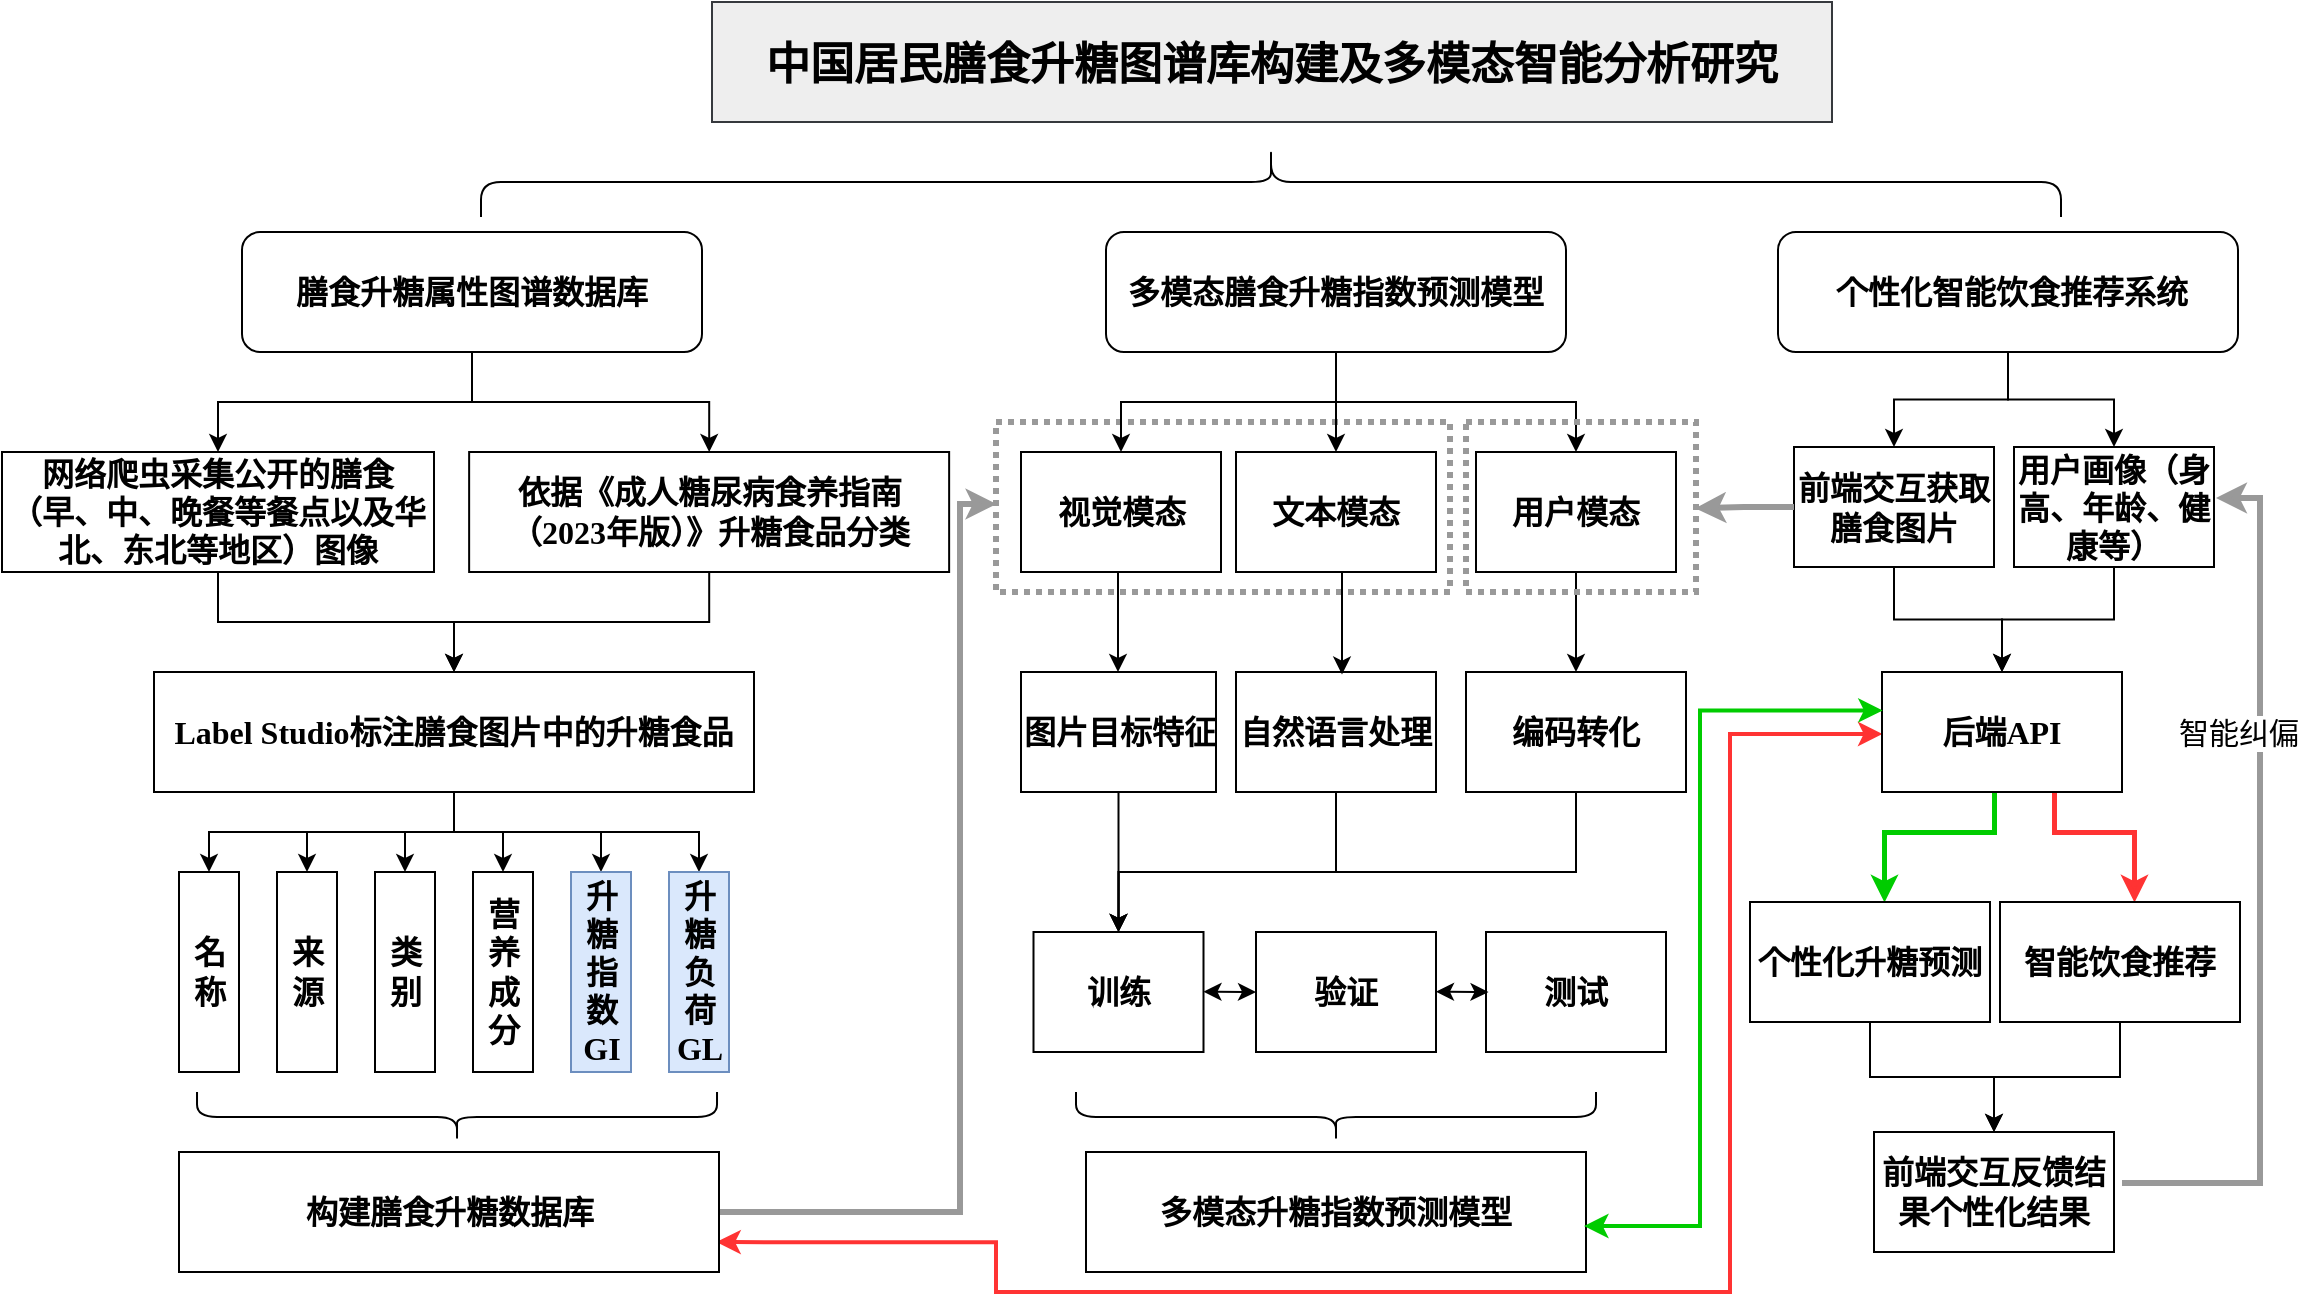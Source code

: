 <mxfile version="24.7.7">
  <diagram name="第 1 页" id="-jS1P5-Xdvzl0pR49Ahn">
    <mxGraphModel dx="1659" dy="836" grid="0" gridSize="10" guides="1" tooltips="1" connect="1" arrows="1" fold="1" page="1" pageScale="1" pageWidth="1169" pageHeight="827" math="0" shadow="0">
      <root>
        <mxCell id="0" />
        <mxCell id="1" parent="0" />
        <mxCell id="DiIkO0uf2c-P3quQkoNO-45" value="" style="verticalLabelPosition=bottom;verticalAlign=top;html=1;shape=mxgraph.basic.rect;fillColor2=none;strokeWidth=3;size=20;indent=5;fillColor=none;dashed=1;dashPattern=1 1;strokeColor=#999999;perimeterSpacing=4;" parent="1" vertex="1">
          <mxGeometry x="509" y="225" width="227" height="85" as="geometry" />
        </mxCell>
        <mxCell id="DiIkO0uf2c-P3quQkoNO-2" value="&lt;p class=&quot;MsoNormal&quot;&gt;&lt;span style=&quot;mso-spacerun:&#39;yes&#39;;font-family:微软雅黑;color:rgb(0,0,0);&lt;br/&gt;font-size:10.5pt;&quot;&gt;&lt;font face=&quot;微软雅黑&quot; style=&quot;font-size: 22px;&quot;&gt;&lt;b&gt;&lt;font style=&quot;font-size: 22px;&quot;&gt;中国居民膳食升糖图谱库构建及多模态&lt;/font&gt;智能分析研究&lt;/b&gt;&lt;/font&gt;&lt;/span&gt;&lt;/p&gt;" style="text;whiteSpace=wrap;html=1;fillColor=#eeeeee;strokeColor=#36393d;align=center;" parent="1" vertex="1">
          <mxGeometry x="367" y="15" width="560" height="60" as="geometry" />
        </mxCell>
        <mxCell id="DiIkO0uf2c-P3quQkoNO-24" style="edgeStyle=orthogonalEdgeStyle;rounded=0;orthogonalLoop=1;jettySize=auto;html=1;" parent="1" source="DiIkO0uf2c-P3quQkoNO-3" target="DiIkO0uf2c-P3quQkoNO-14" edge="1">
          <mxGeometry relative="1" as="geometry" />
        </mxCell>
        <mxCell id="DiIkO0uf2c-P3quQkoNO-25" style="edgeStyle=orthogonalEdgeStyle;rounded=0;orthogonalLoop=1;jettySize=auto;html=1;" parent="1" source="DiIkO0uf2c-P3quQkoNO-3" target="DiIkO0uf2c-P3quQkoNO-16" edge="1">
          <mxGeometry relative="1" as="geometry" />
        </mxCell>
        <mxCell id="DiIkO0uf2c-P3quQkoNO-3" value="&lt;p style=&quot;font-size: medium; text-align: start; text-indent: 0pt; margin-left: 0pt;&quot; class=&quot;15&quot;&gt;&lt;b&gt;&lt;span style=&quot;font-family: 宋体; font-size: 12pt;&quot;&gt;膳食升糖属性图谱数据库&lt;/span&gt;&lt;/b&gt;&lt;b&gt;&lt;span style=&quot;font-family: 宋体; font-size: 12pt;&quot;&gt;&lt;/span&gt;&lt;/b&gt;&lt;/p&gt;" style="rounded=1;whiteSpace=wrap;html=1;" parent="1" vertex="1">
          <mxGeometry x="132" y="130" width="230" height="60" as="geometry" />
        </mxCell>
        <mxCell id="DiIkO0uf2c-P3quQkoNO-42" style="edgeStyle=orthogonalEdgeStyle;rounded=0;orthogonalLoop=1;jettySize=auto;html=1;entryX=0.5;entryY=0;entryDx=0;entryDy=0;" parent="1" source="DiIkO0uf2c-P3quQkoNO-4" target="DiIkO0uf2c-P3quQkoNO-39" edge="1">
          <mxGeometry relative="1" as="geometry" />
        </mxCell>
        <mxCell id="DiIkO0uf2c-P3quQkoNO-43" style="edgeStyle=orthogonalEdgeStyle;rounded=0;orthogonalLoop=1;jettySize=auto;html=1;" parent="1" source="DiIkO0uf2c-P3quQkoNO-4" target="DiIkO0uf2c-P3quQkoNO-40" edge="1">
          <mxGeometry relative="1" as="geometry" />
        </mxCell>
        <mxCell id="DiIkO0uf2c-P3quQkoNO-44" style="edgeStyle=orthogonalEdgeStyle;rounded=0;orthogonalLoop=1;jettySize=auto;html=1;entryX=0.5;entryY=0;entryDx=0;entryDy=0;" parent="1" source="DiIkO0uf2c-P3quQkoNO-4" target="DiIkO0uf2c-P3quQkoNO-41" edge="1">
          <mxGeometry relative="1" as="geometry" />
        </mxCell>
        <mxCell id="DiIkO0uf2c-P3quQkoNO-4" value="&lt;p style=&quot;font-size: medium; text-align: start; text-indent: 0pt; margin-left: 0pt;&quot; class=&quot;15&quot;&gt;&lt;b&gt;&lt;span style=&quot;font-family: 宋体; font-size: 12pt;&quot;&gt;多模态膳食升糖指数预测模型&lt;/span&gt;&lt;/b&gt;&lt;span style=&quot;font-family: 宋体; font-size: 12pt;&quot;&gt;&lt;/span&gt;&lt;/p&gt;" style="rounded=1;whiteSpace=wrap;html=1;" parent="1" vertex="1">
          <mxGeometry x="564" y="130" width="230" height="60" as="geometry" />
        </mxCell>
        <mxCell id="Oeq_bWthdCo95u5kQMNW-22" style="edgeStyle=orthogonalEdgeStyle;rounded=0;orthogonalLoop=1;jettySize=auto;html=1;" edge="1" parent="1" source="DiIkO0uf2c-P3quQkoNO-5" target="Oeq_bWthdCo95u5kQMNW-2">
          <mxGeometry relative="1" as="geometry" />
        </mxCell>
        <mxCell id="Oeq_bWthdCo95u5kQMNW-23" style="edgeStyle=orthogonalEdgeStyle;rounded=0;orthogonalLoop=1;jettySize=auto;html=1;" edge="1" parent="1" source="DiIkO0uf2c-P3quQkoNO-5" target="Oeq_bWthdCo95u5kQMNW-1">
          <mxGeometry relative="1" as="geometry" />
        </mxCell>
        <mxCell id="DiIkO0uf2c-P3quQkoNO-5" value="&lt;p style=&quot;font-size: medium; text-align: start; text-indent: 0pt; margin-left: 0pt;&quot; class=&quot;15&quot;&gt;&lt;b&gt;&lt;span style=&quot;font-family: &amp;quot;Times New Roman&amp;quot;; font-size: 12pt;&quot;&gt;&amp;nbsp;&lt;/span&gt;&lt;/b&gt;&lt;b&gt;&lt;span style=&quot;font-family: 宋体; font-size: 12pt;&quot;&gt;个性化智能饮食推荐系统&lt;/span&gt;&lt;/b&gt;&lt;/p&gt;" style="rounded=1;whiteSpace=wrap;html=1;" parent="1" vertex="1">
          <mxGeometry x="900" y="130" width="230" height="60" as="geometry" />
        </mxCell>
        <mxCell id="DiIkO0uf2c-P3quQkoNO-11" value="" style="shape=curlyBracket;whiteSpace=wrap;html=1;rounded=1;labelPosition=left;verticalLabelPosition=middle;align=right;verticalAlign=middle;rotation=90;size=0.5;" parent="1" vertex="1">
          <mxGeometry x="629" y="-290" width="35" height="790" as="geometry" />
        </mxCell>
        <mxCell id="DiIkO0uf2c-P3quQkoNO-26" style="edgeStyle=orthogonalEdgeStyle;rounded=0;orthogonalLoop=1;jettySize=auto;html=1;entryX=0.5;entryY=0;entryDx=0;entryDy=0;" parent="1" source="DiIkO0uf2c-P3quQkoNO-14" target="DiIkO0uf2c-P3quQkoNO-15" edge="1">
          <mxGeometry relative="1" as="geometry" />
        </mxCell>
        <mxCell id="DiIkO0uf2c-P3quQkoNO-14" value="&lt;b style=&quot;font-family: 宋体; font-size: 16px; text-align: start;&quot;&gt;网络爬虫采集公开的膳食（早、中、晚餐等餐点以及华北、东北等地区）图像&lt;/b&gt;" style="rounded=0;whiteSpace=wrap;html=1;" parent="1" vertex="1">
          <mxGeometry x="12" y="240" width="216" height="60" as="geometry" />
        </mxCell>
        <mxCell id="DiIkO0uf2c-P3quQkoNO-31" style="edgeStyle=orthogonalEdgeStyle;rounded=0;orthogonalLoop=1;jettySize=auto;html=1;entryX=0.5;entryY=0;entryDx=0;entryDy=0;" parent="1" source="DiIkO0uf2c-P3quQkoNO-15" target="DiIkO0uf2c-P3quQkoNO-18" edge="1">
          <mxGeometry relative="1" as="geometry" />
        </mxCell>
        <mxCell id="DiIkO0uf2c-P3quQkoNO-32" style="edgeStyle=orthogonalEdgeStyle;rounded=0;orthogonalLoop=1;jettySize=auto;html=1;" parent="1" source="DiIkO0uf2c-P3quQkoNO-15" target="DiIkO0uf2c-P3quQkoNO-19" edge="1">
          <mxGeometry relative="1" as="geometry" />
        </mxCell>
        <mxCell id="DiIkO0uf2c-P3quQkoNO-33" style="edgeStyle=orthogonalEdgeStyle;rounded=0;orthogonalLoop=1;jettySize=auto;html=1;entryX=0.5;entryY=0;entryDx=0;entryDy=0;" parent="1" source="DiIkO0uf2c-P3quQkoNO-15" target="DiIkO0uf2c-P3quQkoNO-20" edge="1">
          <mxGeometry relative="1" as="geometry" />
        </mxCell>
        <mxCell id="DiIkO0uf2c-P3quQkoNO-34" style="edgeStyle=orthogonalEdgeStyle;rounded=0;orthogonalLoop=1;jettySize=auto;html=1;entryX=0.5;entryY=0;entryDx=0;entryDy=0;" parent="1" source="DiIkO0uf2c-P3quQkoNO-15" target="DiIkO0uf2c-P3quQkoNO-21" edge="1">
          <mxGeometry relative="1" as="geometry" />
        </mxCell>
        <mxCell id="DiIkO0uf2c-P3quQkoNO-35" style="edgeStyle=orthogonalEdgeStyle;rounded=0;orthogonalLoop=1;jettySize=auto;html=1;entryX=0.5;entryY=0;entryDx=0;entryDy=0;" parent="1" source="DiIkO0uf2c-P3quQkoNO-15" target="DiIkO0uf2c-P3quQkoNO-22" edge="1">
          <mxGeometry relative="1" as="geometry" />
        </mxCell>
        <mxCell id="DiIkO0uf2c-P3quQkoNO-36" style="edgeStyle=orthogonalEdgeStyle;rounded=0;orthogonalLoop=1;jettySize=auto;html=1;entryX=0.5;entryY=0;entryDx=0;entryDy=0;" parent="1" source="DiIkO0uf2c-P3quQkoNO-15" target="DiIkO0uf2c-P3quQkoNO-23" edge="1">
          <mxGeometry relative="1" as="geometry" />
        </mxCell>
        <mxCell id="DiIkO0uf2c-P3quQkoNO-15" value="&lt;div style=&quot;text-align: start;&quot;&gt;&lt;font style=&quot;font-size: 16px;&quot; face=&quot;宋体&quot;&gt;&lt;b&gt;&lt;span style=&quot;background-color: initial;&quot;&gt;Label Studio&lt;/span&gt;&lt;span style=&quot;background-color: initial; font-size: 16px;&quot;&gt;标注膳食图片中的升糖食品&lt;/span&gt;&lt;/b&gt;&lt;/font&gt;&lt;/div&gt;" style="rounded=0;whiteSpace=wrap;html=1;" parent="1" vertex="1">
          <mxGeometry x="88" y="350" width="300" height="60" as="geometry" />
        </mxCell>
        <mxCell id="DiIkO0uf2c-P3quQkoNO-27" style="edgeStyle=orthogonalEdgeStyle;rounded=0;orthogonalLoop=1;jettySize=auto;html=1;" parent="1" source="DiIkO0uf2c-P3quQkoNO-16" target="DiIkO0uf2c-P3quQkoNO-15" edge="1">
          <mxGeometry relative="1" as="geometry" />
        </mxCell>
        <mxCell id="DiIkO0uf2c-P3quQkoNO-16" value="&lt;p style=&quot;margin: 0pt 0pt 0.0pt; vertical-align: baseline; font-size: 16px;&quot; class=&quot;MsoNormal&quot;&gt;&lt;font style=&quot;font-size: 16px;&quot; face=&quot;宋体&quot;&gt;&lt;b&gt;&lt;span style=&quot;&quot;&gt;&lt;font style=&quot;font-size: 16px;&quot;&gt;&lt;font style=&quot;font-size: 16px;&quot;&gt;依据《成人糖尿病食养指南（&lt;/font&gt;&lt;font style=&quot;font-size: 16px;&quot;&gt;2023年版）》升糖&lt;/font&gt;&lt;/font&gt;&lt;/span&gt;&lt;span style=&quot;text-align: start; background-color: initial;&quot;&gt;食品分类&lt;/span&gt;&lt;/b&gt;&lt;/font&gt;&lt;/p&gt;" style="rounded=0;whiteSpace=wrap;html=1;align=center;" parent="1" vertex="1">
          <mxGeometry x="245.57" y="240" width="240" height="60" as="geometry" />
        </mxCell>
        <mxCell id="DiIkO0uf2c-P3quQkoNO-38" style="edgeStyle=orthogonalEdgeStyle;rounded=0;orthogonalLoop=1;jettySize=auto;html=1;entryX=0.018;entryY=0.484;entryDx=0;entryDy=0;entryPerimeter=0;strokeColor=#999999;strokeWidth=3;" parent="1" source="DiIkO0uf2c-P3quQkoNO-17" target="DiIkO0uf2c-P3quQkoNO-45" edge="1">
          <mxGeometry relative="1" as="geometry">
            <mxPoint x="557" y="360" as="targetPoint" />
            <Array as="points">
              <mxPoint x="491" y="620" />
              <mxPoint x="491" y="266" />
            </Array>
          </mxGeometry>
        </mxCell>
        <mxCell id="Oeq_bWthdCo95u5kQMNW-12" style="edgeStyle=orthogonalEdgeStyle;rounded=0;orthogonalLoop=1;jettySize=auto;html=1;exitX=0.995;exitY=0.751;exitDx=0;exitDy=0;strokeColor=#FF3333;strokeWidth=2;entryX=0.002;entryY=0.516;entryDx=0;entryDy=0;entryPerimeter=0;startArrow=classic;startFill=1;exitPerimeter=0;" edge="1" parent="1" source="DiIkO0uf2c-P3quQkoNO-17" target="Oeq_bWthdCo95u5kQMNW-3">
          <mxGeometry relative="1" as="geometry">
            <mxPoint x="388.6" y="635" as="sourcePoint" />
            <mxPoint x="984" y="381.14" as="targetPoint" />
            <Array as="points">
              <mxPoint x="509" y="635" />
              <mxPoint x="509" y="660" />
              <mxPoint x="876" y="660" />
              <mxPoint x="876" y="381" />
            </Array>
          </mxGeometry>
        </mxCell>
        <mxCell id="DiIkO0uf2c-P3quQkoNO-17" value="&lt;div style=&quot;text-align: start;&quot;&gt;&lt;font face=&quot;宋体&quot;&gt;&lt;span style=&quot;font-size: 16px;&quot;&gt;&lt;b&gt;构建膳食升糖数据库&lt;/b&gt;&lt;/span&gt;&lt;/font&gt;&lt;/div&gt;" style="rounded=0;whiteSpace=wrap;html=1;" parent="1" vertex="1">
          <mxGeometry x="100.5" y="590" width="270" height="60" as="geometry" />
        </mxCell>
        <mxCell id="DiIkO0uf2c-P3quQkoNO-18" value="&lt;div style=&quot;&quot;&gt;&lt;span style=&quot;background-color: initial; font-size: 16px;&quot;&gt;&lt;font face=&quot;宋体&quot;&gt;&lt;b&gt;名称&lt;/b&gt;&lt;/font&gt;&lt;/span&gt;&lt;/div&gt;" style="rounded=0;whiteSpace=wrap;html=1;flipV=0;align=center;" parent="1" vertex="1">
          <mxGeometry x="100.5" y="450" width="30" height="100" as="geometry" />
        </mxCell>
        <mxCell id="DiIkO0uf2c-P3quQkoNO-19" value="&lt;div style=&quot;&quot;&gt;&lt;span style=&quot;background-color: initial; font-size: 16px;&quot;&gt;&lt;font face=&quot;宋体&quot;&gt;&lt;b&gt;来源&lt;/b&gt;&lt;/font&gt;&lt;/span&gt;&lt;/div&gt;" style="rounded=0;whiteSpace=wrap;html=1;flipV=0;align=center;" parent="1" vertex="1">
          <mxGeometry x="149.5" y="450" width="30" height="100" as="geometry" />
        </mxCell>
        <mxCell id="DiIkO0uf2c-P3quQkoNO-20" value="&lt;div style=&quot;&quot;&gt;&lt;span style=&quot;background-color: initial; font-size: 16px;&quot;&gt;&lt;font face=&quot;宋体&quot;&gt;&lt;b&gt;类别&lt;/b&gt;&lt;/font&gt;&lt;/span&gt;&lt;/div&gt;" style="rounded=0;whiteSpace=wrap;html=1;flipV=0;align=center;" parent="1" vertex="1">
          <mxGeometry x="198.5" y="450" width="30" height="100" as="geometry" />
        </mxCell>
        <mxCell id="DiIkO0uf2c-P3quQkoNO-21" value="&lt;div style=&quot;&quot;&gt;&lt;span style=&quot;background-color: initial; font-size: 16px;&quot;&gt;&lt;font face=&quot;宋体&quot;&gt;&lt;b&gt;营养成分&lt;/b&gt;&lt;/font&gt;&lt;/span&gt;&lt;/div&gt;" style="rounded=0;whiteSpace=wrap;html=1;flipV=0;align=center;" parent="1" vertex="1">
          <mxGeometry x="247.5" y="450" width="30" height="100" as="geometry" />
        </mxCell>
        <mxCell id="DiIkO0uf2c-P3quQkoNO-22" value="&lt;div style=&quot;&quot;&gt;&lt;span style=&quot;background-color: initial; font-size: 16px;&quot;&gt;&lt;font face=&quot;宋体&quot;&gt;&lt;b&gt;升糖指数GI&lt;/b&gt;&lt;/font&gt;&lt;/span&gt;&lt;/div&gt;" style="rounded=0;whiteSpace=wrap;html=1;flipV=0;align=center;fillColor=#dae8fc;strokeColor=#6c8ebf;" parent="1" vertex="1">
          <mxGeometry x="296.5" y="450" width="30" height="100" as="geometry" />
        </mxCell>
        <mxCell id="DiIkO0uf2c-P3quQkoNO-23" value="&lt;div style=&quot;&quot;&gt;&lt;span style=&quot;background-color: initial; font-size: 16px;&quot;&gt;&lt;font face=&quot;宋体&quot;&gt;&lt;b&gt;升糖负荷GL&lt;/b&gt;&lt;/font&gt;&lt;/span&gt;&lt;/div&gt;" style="rounded=0;whiteSpace=wrap;html=1;flipV=0;align=center;fillColor=#dae8fc;strokeColor=#6c8ebf;" parent="1" vertex="1">
          <mxGeometry x="345.5" y="450" width="30" height="100" as="geometry" />
        </mxCell>
        <mxCell id="DiIkO0uf2c-P3quQkoNO-29" value="" style="shape=curlyBracket;whiteSpace=wrap;html=1;rounded=1;labelPosition=left;verticalLabelPosition=middle;align=right;verticalAlign=middle;rotation=-90;" parent="1" vertex="1">
          <mxGeometry x="227.07" y="442.45" width="24.88" height="260" as="geometry" />
        </mxCell>
        <mxCell id="DiIkO0uf2c-P3quQkoNO-49" value="" style="edgeStyle=orthogonalEdgeStyle;rounded=0;orthogonalLoop=1;jettySize=auto;html=1;" parent="1" source="DiIkO0uf2c-P3quQkoNO-39" target="DiIkO0uf2c-P3quQkoNO-46" edge="1">
          <mxGeometry relative="1" as="geometry">
            <Array as="points">
              <mxPoint x="570" y="310" />
              <mxPoint x="570" y="310" />
            </Array>
          </mxGeometry>
        </mxCell>
        <mxCell id="DiIkO0uf2c-P3quQkoNO-39" value="&lt;p style=&quot;margin: 0pt 0pt 0.0pt; vertical-align: baseline; font-size: 16px;&quot; class=&quot;MsoNormal&quot;&gt;&lt;font face=&quot;宋体&quot;&gt;&lt;b&gt;视觉模态&lt;/b&gt;&lt;/font&gt;&lt;/p&gt;" style="rounded=0;whiteSpace=wrap;html=1;align=center;" parent="1" vertex="1">
          <mxGeometry x="521.5" y="240" width="100" height="60" as="geometry" />
        </mxCell>
        <mxCell id="DiIkO0uf2c-P3quQkoNO-40" value="&lt;p style=&quot;margin: 0pt 0pt 0.0pt; vertical-align: baseline; font-size: 16px;&quot; class=&quot;MsoNormal&quot;&gt;&lt;font face=&quot;宋体&quot;&gt;&lt;b&gt;文本模态&lt;/b&gt;&lt;/font&gt;&lt;/p&gt;" style="rounded=0;whiteSpace=wrap;html=1;align=center;" parent="1" vertex="1">
          <mxGeometry x="629" y="240" width="100" height="60" as="geometry" />
        </mxCell>
        <mxCell id="DiIkO0uf2c-P3quQkoNO-52" style="edgeStyle=orthogonalEdgeStyle;rounded=0;orthogonalLoop=1;jettySize=auto;html=1;entryX=0.5;entryY=0;entryDx=0;entryDy=0;" parent="1" source="DiIkO0uf2c-P3quQkoNO-41" target="DiIkO0uf2c-P3quQkoNO-48" edge="1">
          <mxGeometry relative="1" as="geometry" />
        </mxCell>
        <mxCell id="DiIkO0uf2c-P3quQkoNO-41" value="&lt;p style=&quot;margin: 0pt 0pt 0.0pt; vertical-align: baseline; font-size: 16px;&quot; class=&quot;MsoNormal&quot;&gt;&lt;font face=&quot;宋体&quot;&gt;&lt;b&gt;用户模态&lt;/b&gt;&lt;/font&gt;&lt;/p&gt;" style="rounded=0;whiteSpace=wrap;html=1;align=center;" parent="1" vertex="1">
          <mxGeometry x="749" y="240" width="100" height="60" as="geometry" />
        </mxCell>
        <mxCell id="DiIkO0uf2c-P3quQkoNO-68" style="edgeStyle=orthogonalEdgeStyle;rounded=0;orthogonalLoop=1;jettySize=auto;html=1;entryX=0.5;entryY=0;entryDx=0;entryDy=0;" parent="1" source="DiIkO0uf2c-P3quQkoNO-46" target="DiIkO0uf2c-P3quQkoNO-53" edge="1">
          <mxGeometry relative="1" as="geometry" />
        </mxCell>
        <mxCell id="DiIkO0uf2c-P3quQkoNO-46" value="&lt;p style=&quot;margin: 0pt 0pt 0.0pt; vertical-align: baseline; font-size: 16px;&quot; class=&quot;MsoNormal&quot;&gt;&lt;font face=&quot;宋体&quot;&gt;&lt;b&gt;图片目标特征&lt;/b&gt;&lt;/font&gt;&lt;/p&gt;" style="rounded=0;whiteSpace=wrap;html=1;align=center;" parent="1" vertex="1">
          <mxGeometry x="521.5" y="350" width="97.5" height="60" as="geometry" />
        </mxCell>
        <mxCell id="DiIkO0uf2c-P3quQkoNO-67" style="edgeStyle=orthogonalEdgeStyle;rounded=0;orthogonalLoop=1;jettySize=auto;html=1;entryX=0.5;entryY=0;entryDx=0;entryDy=0;" parent="1" source="DiIkO0uf2c-P3quQkoNO-47" target="DiIkO0uf2c-P3quQkoNO-53" edge="1">
          <mxGeometry relative="1" as="geometry">
            <Array as="points">
              <mxPoint x="679" y="450" />
              <mxPoint x="570" y="450" />
            </Array>
          </mxGeometry>
        </mxCell>
        <mxCell id="DiIkO0uf2c-P3quQkoNO-47" value="&lt;p style=&quot;margin: 0pt 0pt 0.0pt; vertical-align: baseline; font-size: 16px;&quot; class=&quot;MsoNormal&quot;&gt;&lt;font face=&quot;宋体&quot;&gt;&lt;b&gt;自然语言处理&lt;/b&gt;&lt;/font&gt;&lt;/p&gt;" style="rounded=0;whiteSpace=wrap;html=1;align=center;" parent="1" vertex="1">
          <mxGeometry x="629" y="350" width="100" height="60" as="geometry" />
        </mxCell>
        <mxCell id="DiIkO0uf2c-P3quQkoNO-66" style="edgeStyle=orthogonalEdgeStyle;rounded=0;orthogonalLoop=1;jettySize=auto;html=1;entryX=0.5;entryY=0;entryDx=0;entryDy=0;" parent="1" source="DiIkO0uf2c-P3quQkoNO-48" target="DiIkO0uf2c-P3quQkoNO-53" edge="1">
          <mxGeometry relative="1" as="geometry">
            <Array as="points">
              <mxPoint x="799" y="450" />
              <mxPoint x="570" y="450" />
            </Array>
          </mxGeometry>
        </mxCell>
        <mxCell id="DiIkO0uf2c-P3quQkoNO-48" value="&lt;p style=&quot;margin: 0pt 0pt 0.0pt; vertical-align: baseline; font-size: 16px;&quot; class=&quot;MsoNormal&quot;&gt;&lt;font face=&quot;宋体&quot;&gt;&lt;b&gt;编码转化&lt;/b&gt;&lt;/font&gt;&lt;/p&gt;" style="rounded=0;whiteSpace=wrap;html=1;align=center;" parent="1" vertex="1">
          <mxGeometry x="744" y="350" width="110" height="60" as="geometry" />
        </mxCell>
        <mxCell id="DiIkO0uf2c-P3quQkoNO-51" style="edgeStyle=orthogonalEdgeStyle;rounded=0;orthogonalLoop=1;jettySize=auto;html=1;entryX=0.452;entryY=0.022;entryDx=0;entryDy=0;entryPerimeter=0;" parent="1" edge="1">
          <mxGeometry relative="1" as="geometry">
            <mxPoint x="685.81" y="300.0" as="sourcePoint" />
            <mxPoint x="681.01" y="351.32" as="targetPoint" />
            <Array as="points">
              <mxPoint x="682" y="300" />
              <mxPoint x="682" y="351" />
            </Array>
          </mxGeometry>
        </mxCell>
        <mxCell id="DiIkO0uf2c-P3quQkoNO-53" value="&lt;p style=&quot;margin: 0pt 0pt 0.0pt; vertical-align: baseline; font-size: 16px;&quot; class=&quot;MsoNormal&quot;&gt;&lt;font face=&quot;宋体&quot;&gt;&lt;b&gt;训练&lt;/b&gt;&lt;/font&gt;&lt;/p&gt;" style="rounded=0;whiteSpace=wrap;html=1;align=center;" parent="1" vertex="1">
          <mxGeometry x="527.75" y="480" width="85" height="60" as="geometry" />
        </mxCell>
        <mxCell id="DiIkO0uf2c-P3quQkoNO-57" value="&lt;p style=&quot;margin: 0pt 0pt 0.0pt; vertical-align: baseline; font-size: 16px;&quot; class=&quot;MsoNormal&quot;&gt;&lt;font face=&quot;宋体&quot;&gt;&lt;b&gt;多模态升糖指数预测模型&lt;/b&gt;&lt;/font&gt;&lt;/p&gt;" style="rounded=0;whiteSpace=wrap;html=1;align=center;" parent="1" vertex="1">
          <mxGeometry x="554" y="590" width="250" height="60" as="geometry" />
        </mxCell>
        <mxCell id="DiIkO0uf2c-P3quQkoNO-58" value="&lt;p style=&quot;margin: 0pt 0pt 0.0pt; vertical-align: baseline; font-size: 16px;&quot; class=&quot;MsoNormal&quot;&gt;&lt;font face=&quot;宋体&quot;&gt;&lt;b&gt;验证&lt;/b&gt;&lt;/font&gt;&lt;/p&gt;" style="rounded=0;whiteSpace=wrap;html=1;align=center;" parent="1" vertex="1">
          <mxGeometry x="639" y="480" width="90" height="60" as="geometry" />
        </mxCell>
        <mxCell id="DiIkO0uf2c-P3quQkoNO-59" value="&lt;p style=&quot;margin: 0pt 0pt 0.0pt; vertical-align: baseline; font-size: 16px;&quot; class=&quot;MsoNormal&quot;&gt;&lt;font face=&quot;宋体&quot;&gt;&lt;b&gt;测试&lt;/b&gt;&lt;/font&gt;&lt;/p&gt;" style="rounded=0;whiteSpace=wrap;html=1;align=center;" parent="1" vertex="1">
          <mxGeometry x="754" y="480" width="90" height="60" as="geometry" />
        </mxCell>
        <mxCell id="DiIkO0uf2c-P3quQkoNO-60" value="" style="shape=curlyBracket;whiteSpace=wrap;html=1;rounded=1;labelPosition=left;verticalLabelPosition=middle;align=right;verticalAlign=middle;rotation=-90;" parent="1" vertex="1">
          <mxGeometry x="666.56" y="442.45" width="24.88" height="260" as="geometry" />
        </mxCell>
        <mxCell id="DiIkO0uf2c-P3quQkoNO-69" value="" style="endArrow=classic;startArrow=classic;html=1;rounded=0;entryX=0;entryY=0.5;entryDx=0;entryDy=0;" parent="1" target="DiIkO0uf2c-P3quQkoNO-58" edge="1">
          <mxGeometry width="50" height="50" relative="1" as="geometry">
            <mxPoint x="612.75" y="509.83" as="sourcePoint" />
            <mxPoint x="629" y="510" as="targetPoint" />
          </mxGeometry>
        </mxCell>
        <mxCell id="DiIkO0uf2c-P3quQkoNO-71" value="" style="endArrow=classic;startArrow=classic;html=1;rounded=0;entryX=0;entryY=0.5;entryDx=0;entryDy=0;" parent="1" edge="1">
          <mxGeometry width="50" height="50" relative="1" as="geometry">
            <mxPoint x="729" y="509.83" as="sourcePoint" />
            <mxPoint x="755.25" y="510" as="targetPoint" />
          </mxGeometry>
        </mxCell>
        <mxCell id="Oeq_bWthdCo95u5kQMNW-6" style="edgeStyle=orthogonalEdgeStyle;rounded=0;orthogonalLoop=1;jettySize=auto;html=1;entryX=0.5;entryY=0;entryDx=0;entryDy=0;" edge="1" parent="1" source="Oeq_bWthdCo95u5kQMNW-1" target="Oeq_bWthdCo95u5kQMNW-3">
          <mxGeometry relative="1" as="geometry" />
        </mxCell>
        <mxCell id="Oeq_bWthdCo95u5kQMNW-1" value="&lt;p style=&quot;margin: 0pt 0pt 0.0pt; vertical-align: baseline; font-size: 16px;&quot; class=&quot;MsoNormal&quot;&gt;&lt;font face=&quot;宋体&quot;&gt;&lt;b&gt;用户画像（身高、年龄、健康等）&lt;/b&gt;&lt;/font&gt;&lt;/p&gt;" style="rounded=0;whiteSpace=wrap;html=1;align=center;" vertex="1" parent="1">
          <mxGeometry x="1018" y="237.5" width="100" height="60" as="geometry" />
        </mxCell>
        <mxCell id="Oeq_bWthdCo95u5kQMNW-4" style="edgeStyle=orthogonalEdgeStyle;rounded=0;orthogonalLoop=1;jettySize=auto;html=1;entryX=0.5;entryY=0;entryDx=0;entryDy=0;" edge="1" parent="1" source="Oeq_bWthdCo95u5kQMNW-2" target="Oeq_bWthdCo95u5kQMNW-3">
          <mxGeometry relative="1" as="geometry" />
        </mxCell>
        <mxCell id="Oeq_bWthdCo95u5kQMNW-2" value="&lt;p style=&quot;margin: 0pt 0pt 0.0pt; vertical-align: baseline; font-size: 16px;&quot; class=&quot;MsoNormal&quot;&gt;&lt;font face=&quot;宋体&quot;&gt;&lt;b&gt;前端交互获取膳食图片&lt;/b&gt;&lt;/font&gt;&lt;/p&gt;" style="rounded=0;whiteSpace=wrap;html=1;align=center;" vertex="1" parent="1">
          <mxGeometry x="908" y="237.5" width="100" height="60" as="geometry" />
        </mxCell>
        <mxCell id="Oeq_bWthdCo95u5kQMNW-14" style="edgeStyle=orthogonalEdgeStyle;rounded=0;orthogonalLoop=1;jettySize=auto;html=1;strokeColor=#00CC00;strokeWidth=2.5;" edge="1" parent="1" source="Oeq_bWthdCo95u5kQMNW-3" target="Oeq_bWthdCo95u5kQMNW-7">
          <mxGeometry relative="1" as="geometry">
            <Array as="points">
              <mxPoint x="1008" y="430" />
              <mxPoint x="953" y="430" />
            </Array>
          </mxGeometry>
        </mxCell>
        <mxCell id="Oeq_bWthdCo95u5kQMNW-15" style="edgeStyle=orthogonalEdgeStyle;rounded=0;orthogonalLoop=1;jettySize=auto;html=1;strokeColor=#FF3333;strokeWidth=2.5;" edge="1" parent="1" source="Oeq_bWthdCo95u5kQMNW-3" target="Oeq_bWthdCo95u5kQMNW-8">
          <mxGeometry relative="1" as="geometry">
            <Array as="points">
              <mxPoint x="1038" y="430" />
              <mxPoint x="1078" y="430" />
            </Array>
          </mxGeometry>
        </mxCell>
        <mxCell id="Oeq_bWthdCo95u5kQMNW-3" value="&lt;p style=&quot;margin: 0pt 0pt 0.0pt; vertical-align: baseline; font-size: 16px;&quot; class=&quot;MsoNormal&quot;&gt;&lt;font face=&quot;宋体&quot;&gt;&lt;b&gt;后端API&lt;/b&gt;&lt;/font&gt;&lt;/p&gt;" style="rounded=0;whiteSpace=wrap;html=1;align=center;" vertex="1" parent="1">
          <mxGeometry x="952" y="350" width="120" height="60" as="geometry" />
        </mxCell>
        <mxCell id="Oeq_bWthdCo95u5kQMNW-5" style="edgeStyle=orthogonalEdgeStyle;rounded=0;orthogonalLoop=1;jettySize=auto;html=1;entryX=0.996;entryY=0.617;entryDx=0;entryDy=0;entryPerimeter=0;startArrow=classic;startFill=1;strokeWidth=2;strokeColor=#00CC00;exitX=0.003;exitY=0.32;exitDx=0;exitDy=0;exitPerimeter=0;" edge="1" parent="1" source="Oeq_bWthdCo95u5kQMNW-3" target="DiIkO0uf2c-P3quQkoNO-57">
          <mxGeometry relative="1" as="geometry">
            <Array as="points">
              <mxPoint x="861" y="369" />
              <mxPoint x="861" y="627" />
            </Array>
          </mxGeometry>
        </mxCell>
        <mxCell id="Oeq_bWthdCo95u5kQMNW-18" style="edgeStyle=orthogonalEdgeStyle;rounded=0;orthogonalLoop=1;jettySize=auto;html=1;" edge="1" parent="1" source="Oeq_bWthdCo95u5kQMNW-7" target="Oeq_bWthdCo95u5kQMNW-17">
          <mxGeometry relative="1" as="geometry" />
        </mxCell>
        <mxCell id="Oeq_bWthdCo95u5kQMNW-7" value="&lt;p style=&quot;margin: 0pt 0pt 0.0pt; vertical-align: baseline; font-size: 16px;&quot; class=&quot;MsoNormal&quot;&gt;&lt;font face=&quot;宋体&quot;&gt;&lt;b&gt;个性化升糖预测&lt;/b&gt;&lt;/font&gt;&lt;/p&gt;" style="rounded=0;whiteSpace=wrap;html=1;align=center;" vertex="1" parent="1">
          <mxGeometry x="886" y="465" width="120" height="60" as="geometry" />
        </mxCell>
        <mxCell id="Oeq_bWthdCo95u5kQMNW-19" style="edgeStyle=orthogonalEdgeStyle;rounded=0;orthogonalLoop=1;jettySize=auto;html=1;entryX=0.5;entryY=0;entryDx=0;entryDy=0;" edge="1" parent="1" source="Oeq_bWthdCo95u5kQMNW-8" target="Oeq_bWthdCo95u5kQMNW-17">
          <mxGeometry relative="1" as="geometry" />
        </mxCell>
        <mxCell id="Oeq_bWthdCo95u5kQMNW-8" value="&lt;p style=&quot;margin: 0pt 0pt 0.0pt; vertical-align: baseline; font-size: 16px;&quot; class=&quot;MsoNormal&quot;&gt;&lt;font face=&quot;宋体&quot;&gt;&lt;b&gt;智能饮食推荐&lt;/b&gt;&lt;/font&gt;&lt;/p&gt;" style="rounded=0;whiteSpace=wrap;html=1;align=center;" vertex="1" parent="1">
          <mxGeometry x="1011" y="465" width="120" height="60" as="geometry" />
        </mxCell>
        <mxCell id="Oeq_bWthdCo95u5kQMNW-9" style="edgeStyle=orthogonalEdgeStyle;rounded=0;orthogonalLoop=1;jettySize=auto;html=1;entryX=0.964;entryY=0.507;entryDx=0;entryDy=0;startArrow=none;startFill=0;strokeWidth=3;strokeColor=#999999;exitX=0;exitY=0.5;exitDx=0;exitDy=0;entryPerimeter=0;" edge="1" parent="1" source="Oeq_bWthdCo95u5kQMNW-2" target="Oeq_bWthdCo95u5kQMNW-10">
          <mxGeometry relative="1" as="geometry">
            <mxPoint x="992" y="390" as="sourcePoint" />
            <mxPoint x="831" y="637" as="targetPoint" />
            <Array as="points">
              <mxPoint x="883" y="268" />
            </Array>
          </mxGeometry>
        </mxCell>
        <mxCell id="Oeq_bWthdCo95u5kQMNW-10" value="" style="verticalLabelPosition=bottom;verticalAlign=top;html=1;shape=mxgraph.basic.rect;fillColor2=none;strokeWidth=3;size=20;indent=5;fillColor=none;dashed=1;dashPattern=1 1;strokeColor=#999999;perimeterSpacing=4;" vertex="1" parent="1">
          <mxGeometry x="744" y="225" width="115" height="85" as="geometry" />
        </mxCell>
        <mxCell id="Oeq_bWthdCo95u5kQMNW-20" style="edgeStyle=orthogonalEdgeStyle;rounded=0;orthogonalLoop=1;jettySize=auto;html=1;entryX=1;entryY=0.5;entryDx=0;entryDy=0;strokeColor=#999999;strokeWidth=3;" edge="1" parent="1">
          <mxGeometry relative="1" as="geometry">
            <mxPoint x="1072" y="605.514" as="sourcePoint" />
            <mxPoint x="1119" y="263.0" as="targetPoint" />
            <Array as="points">
              <mxPoint x="1141" y="606" />
              <mxPoint x="1141" y="263" />
            </Array>
          </mxGeometry>
        </mxCell>
        <mxCell id="Oeq_bWthdCo95u5kQMNW-21" value="&lt;font style=&quot;font-size: 15px;&quot;&gt;智能纠偏&lt;/font&gt;" style="edgeLabel;html=1;align=center;verticalAlign=middle;resizable=0;points=[];rotation=0;" vertex="1" connectable="0" parent="Oeq_bWthdCo95u5kQMNW-20">
          <mxGeometry x="0.445" y="1" relative="1" as="geometry">
            <mxPoint x="-10" y="18" as="offset" />
          </mxGeometry>
        </mxCell>
        <mxCell id="Oeq_bWthdCo95u5kQMNW-17" value="&lt;p style=&quot;margin: 0pt 0pt 0.0pt; vertical-align: baseline; font-size: 16px;&quot; class=&quot;MsoNormal&quot;&gt;&lt;font face=&quot;宋体&quot;&gt;&lt;b&gt;前端交互反馈结果个性化结果&lt;/b&gt;&lt;/font&gt;&lt;/p&gt;" style="rounded=0;whiteSpace=wrap;html=1;align=center;" vertex="1" parent="1">
          <mxGeometry x="948" y="580" width="120" height="60" as="geometry" />
        </mxCell>
      </root>
    </mxGraphModel>
  </diagram>
</mxfile>

